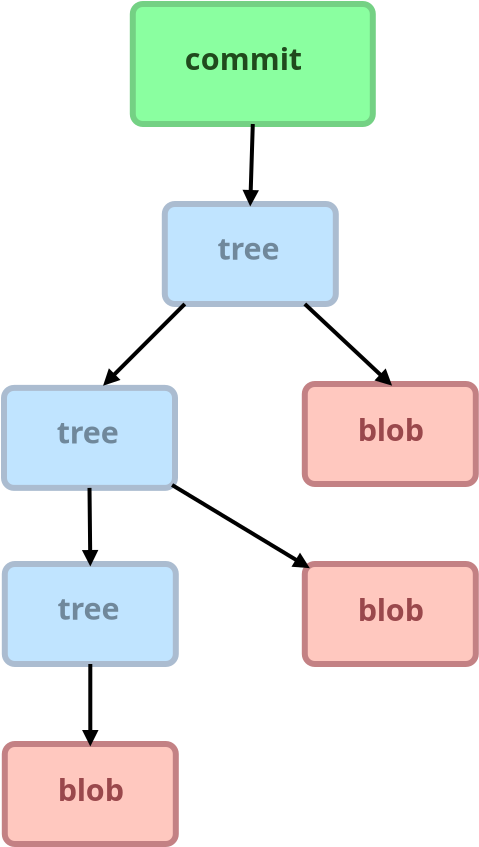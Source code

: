 <?xml version="1.0" encoding="UTF-8"?>
<dia:diagram xmlns:dia="http://www.lysator.liu.se/~alla/dia/">
  <dia:layer name="Background" visible="true" active="true">
    <dia:object type="Standard - Box" version="0" id="O0">
      <dia:attribute name="obj_pos">
        <dia:point val="17.4,1"/>
      </dia:attribute>
      <dia:attribute name="obj_bb">
        <dia:rectangle val="17.25,0.85;29.55,7.15"/>
      </dia:attribute>
      <dia:attribute name="elem_corner">
        <dia:point val="17.4,1"/>
      </dia:attribute>
      <dia:attribute name="elem_width">
        <dia:real val="12"/>
      </dia:attribute>
      <dia:attribute name="elem_height">
        <dia:real val="6"/>
      </dia:attribute>
      <dia:attribute name="border_width">
        <dia:real val="0.3"/>
      </dia:attribute>
      <dia:attribute name="border_color">
        <dia:color val="#74d184"/>
      </dia:attribute>
      <dia:attribute name="inner_color">
        <dia:color val="#8affa0"/>
      </dia:attribute>
      <dia:attribute name="show_background">
        <dia:boolean val="true"/>
      </dia:attribute>
      <dia:attribute name="corner_radius">
        <dia:real val="0.5"/>
      </dia:attribute>
    </dia:object>
    <dia:object type="Standard - Text" version="1" id="O1">
      <dia:attribute name="obj_pos">
        <dia:point val="20,4.3"/>
      </dia:attribute>
      <dia:attribute name="obj_bb">
        <dia:rectangle val="20,2.885;26.375,4.66"/>
      </dia:attribute>
      <dia:attribute name="text">
        <dia:composite type="text">
          <dia:attribute name="string">
            <dia:string>#commit#</dia:string>
          </dia:attribute>
          <dia:attribute name="font">
            <dia:font family="sans" style="80" name="Helvetica-Bold"/>
          </dia:attribute>
          <dia:attribute name="height">
            <dia:real val="1.905"/>
          </dia:attribute>
          <dia:attribute name="pos">
            <dia:point val="20,4.3"/>
          </dia:attribute>
          <dia:attribute name="color">
            <dia:color val="#204a1d"/>
          </dia:attribute>
          <dia:attribute name="alignment">
            <dia:enum val="0"/>
          </dia:attribute>
        </dia:composite>
      </dia:attribute>
      <dia:attribute name="valign">
        <dia:enum val="3"/>
      </dia:attribute>
    </dia:object>
    <dia:group>
      <dia:object type="Standard - Box" version="0" id="O2">
        <dia:attribute name="obj_pos">
          <dia:point val="19,11"/>
        </dia:attribute>
        <dia:attribute name="obj_bb">
          <dia:rectangle val="18.85,10.85;27.7,16.15"/>
        </dia:attribute>
        <dia:attribute name="elem_corner">
          <dia:point val="19,11"/>
        </dia:attribute>
        <dia:attribute name="elem_width">
          <dia:real val="8.55"/>
        </dia:attribute>
        <dia:attribute name="elem_height">
          <dia:real val="5"/>
        </dia:attribute>
        <dia:attribute name="border_width">
          <dia:real val="0.3"/>
        </dia:attribute>
        <dia:attribute name="border_color">
          <dia:color val="#abbcd0"/>
        </dia:attribute>
        <dia:attribute name="inner_color">
          <dia:color val="#c0e4ff"/>
        </dia:attribute>
        <dia:attribute name="show_background">
          <dia:boolean val="true"/>
        </dia:attribute>
        <dia:attribute name="corner_radius">
          <dia:real val="0.5"/>
        </dia:attribute>
      </dia:object>
      <dia:object type="Standard - Text" version="1" id="O3">
        <dia:attribute name="obj_pos">
          <dia:point val="21.635,13.785"/>
        </dia:attribute>
        <dia:attribute name="obj_bb">
          <dia:rectangle val="21.635,12.37;25.18,14.145"/>
        </dia:attribute>
        <dia:attribute name="text">
          <dia:composite type="text">
            <dia:attribute name="string">
              <dia:string>#tree#</dia:string>
            </dia:attribute>
            <dia:attribute name="font">
              <dia:font family="sans" style="80" name="Helvetica-Bold"/>
            </dia:attribute>
            <dia:attribute name="height">
              <dia:real val="1.905"/>
            </dia:attribute>
            <dia:attribute name="pos">
              <dia:point val="21.635,13.785"/>
            </dia:attribute>
            <dia:attribute name="color">
              <dia:color val="#70889b"/>
            </dia:attribute>
            <dia:attribute name="alignment">
              <dia:enum val="0"/>
            </dia:attribute>
          </dia:composite>
        </dia:attribute>
        <dia:attribute name="valign">
          <dia:enum val="3"/>
        </dia:attribute>
      </dia:object>
    </dia:group>
    <dia:group>
      <dia:object type="Standard - Box" version="0" id="O4">
        <dia:attribute name="obj_pos">
          <dia:point val="10.96,20.195"/>
        </dia:attribute>
        <dia:attribute name="obj_bb">
          <dia:rectangle val="10.81,20.045;19.66,25.345"/>
        </dia:attribute>
        <dia:attribute name="elem_corner">
          <dia:point val="10.96,20.195"/>
        </dia:attribute>
        <dia:attribute name="elem_width">
          <dia:real val="8.55"/>
        </dia:attribute>
        <dia:attribute name="elem_height">
          <dia:real val="5"/>
        </dia:attribute>
        <dia:attribute name="border_width">
          <dia:real val="0.3"/>
        </dia:attribute>
        <dia:attribute name="border_color">
          <dia:color val="#abbcd0"/>
        </dia:attribute>
        <dia:attribute name="inner_color">
          <dia:color val="#c0e4ff"/>
        </dia:attribute>
        <dia:attribute name="show_background">
          <dia:boolean val="true"/>
        </dia:attribute>
        <dia:attribute name="corner_radius">
          <dia:real val="0.5"/>
        </dia:attribute>
      </dia:object>
      <dia:object type="Standard - Text" version="1" id="O5">
        <dia:attribute name="obj_pos">
          <dia:point val="13.595,22.98"/>
        </dia:attribute>
        <dia:attribute name="obj_bb">
          <dia:rectangle val="13.595,21.565;17.14,23.34"/>
        </dia:attribute>
        <dia:attribute name="text">
          <dia:composite type="text">
            <dia:attribute name="string">
              <dia:string>#tree#</dia:string>
            </dia:attribute>
            <dia:attribute name="font">
              <dia:font family="sans" style="80" name="Helvetica-Bold"/>
            </dia:attribute>
            <dia:attribute name="height">
              <dia:real val="1.905"/>
            </dia:attribute>
            <dia:attribute name="pos">
              <dia:point val="13.595,22.98"/>
            </dia:attribute>
            <dia:attribute name="color">
              <dia:color val="#70889b"/>
            </dia:attribute>
            <dia:attribute name="alignment">
              <dia:enum val="0"/>
            </dia:attribute>
          </dia:composite>
        </dia:attribute>
        <dia:attribute name="valign">
          <dia:enum val="3"/>
        </dia:attribute>
      </dia:object>
    </dia:group>
    <dia:group>
      <dia:object type="Standard - Box" version="0" id="O6">
        <dia:attribute name="obj_pos">
          <dia:point val="11,29"/>
        </dia:attribute>
        <dia:attribute name="obj_bb">
          <dia:rectangle val="10.85,28.85;19.7,34.15"/>
        </dia:attribute>
        <dia:attribute name="elem_corner">
          <dia:point val="11,29"/>
        </dia:attribute>
        <dia:attribute name="elem_width">
          <dia:real val="8.55"/>
        </dia:attribute>
        <dia:attribute name="elem_height">
          <dia:real val="5"/>
        </dia:attribute>
        <dia:attribute name="border_width">
          <dia:real val="0.3"/>
        </dia:attribute>
        <dia:attribute name="border_color">
          <dia:color val="#abbcd0"/>
        </dia:attribute>
        <dia:attribute name="inner_color">
          <dia:color val="#c0e4ff"/>
        </dia:attribute>
        <dia:attribute name="show_background">
          <dia:boolean val="true"/>
        </dia:attribute>
        <dia:attribute name="corner_radius">
          <dia:real val="0.5"/>
        </dia:attribute>
      </dia:object>
      <dia:object type="Standard - Text" version="1" id="O7">
        <dia:attribute name="obj_pos">
          <dia:point val="13.635,31.785"/>
        </dia:attribute>
        <dia:attribute name="obj_bb">
          <dia:rectangle val="13.635,30.37;17.18,32.145"/>
        </dia:attribute>
        <dia:attribute name="text">
          <dia:composite type="text">
            <dia:attribute name="string">
              <dia:string>#tree#</dia:string>
            </dia:attribute>
            <dia:attribute name="font">
              <dia:font family="sans" style="80" name="Helvetica-Bold"/>
            </dia:attribute>
            <dia:attribute name="height">
              <dia:real val="1.905"/>
            </dia:attribute>
            <dia:attribute name="pos">
              <dia:point val="13.635,31.785"/>
            </dia:attribute>
            <dia:attribute name="color">
              <dia:color val="#70889b"/>
            </dia:attribute>
            <dia:attribute name="alignment">
              <dia:enum val="0"/>
            </dia:attribute>
          </dia:composite>
        </dia:attribute>
        <dia:attribute name="valign">
          <dia:enum val="3"/>
        </dia:attribute>
      </dia:object>
    </dia:group>
    <dia:group>
      <dia:object type="Standard - Box" version="0" id="O8">
        <dia:attribute name="obj_pos">
          <dia:point val="11,38"/>
        </dia:attribute>
        <dia:attribute name="obj_bb">
          <dia:rectangle val="10.85,37.85;19.7,43.15"/>
        </dia:attribute>
        <dia:attribute name="elem_corner">
          <dia:point val="11,38"/>
        </dia:attribute>
        <dia:attribute name="elem_width">
          <dia:real val="8.55"/>
        </dia:attribute>
        <dia:attribute name="elem_height">
          <dia:real val="5"/>
        </dia:attribute>
        <dia:attribute name="border_width">
          <dia:real val="0.3"/>
        </dia:attribute>
        <dia:attribute name="border_color">
          <dia:color val="#c38184"/>
        </dia:attribute>
        <dia:attribute name="inner_color">
          <dia:color val="#ffc8bf"/>
        </dia:attribute>
        <dia:attribute name="show_background">
          <dia:boolean val="true"/>
        </dia:attribute>
        <dia:attribute name="corner_radius">
          <dia:real val="0.5"/>
        </dia:attribute>
      </dia:object>
      <dia:object type="Standard - Text" version="1" id="O9">
        <dia:attribute name="obj_pos">
          <dia:point val="13.65,40.85"/>
        </dia:attribute>
        <dia:attribute name="obj_bb">
          <dia:rectangle val="13.65,39.435;17.4,41.21"/>
        </dia:attribute>
        <dia:attribute name="text">
          <dia:composite type="text">
            <dia:attribute name="string">
              <dia:string>#blob#</dia:string>
            </dia:attribute>
            <dia:attribute name="font">
              <dia:font family="sans" style="80" name="Helvetica-Bold"/>
            </dia:attribute>
            <dia:attribute name="height">
              <dia:real val="1.905"/>
            </dia:attribute>
            <dia:attribute name="pos">
              <dia:point val="13.65,40.85"/>
            </dia:attribute>
            <dia:attribute name="color">
              <dia:color val="#9a484c"/>
            </dia:attribute>
            <dia:attribute name="alignment">
              <dia:enum val="0"/>
            </dia:attribute>
          </dia:composite>
        </dia:attribute>
        <dia:attribute name="valign">
          <dia:enum val="3"/>
        </dia:attribute>
      </dia:object>
    </dia:group>
    <dia:group>
      <dia:object type="Standard - Box" version="0" id="O10">
        <dia:attribute name="obj_pos">
          <dia:point val="26,20"/>
        </dia:attribute>
        <dia:attribute name="obj_bb">
          <dia:rectangle val="25.85,19.85;34.7,25.15"/>
        </dia:attribute>
        <dia:attribute name="elem_corner">
          <dia:point val="26,20"/>
        </dia:attribute>
        <dia:attribute name="elem_width">
          <dia:real val="8.55"/>
        </dia:attribute>
        <dia:attribute name="elem_height">
          <dia:real val="5"/>
        </dia:attribute>
        <dia:attribute name="border_width">
          <dia:real val="0.3"/>
        </dia:attribute>
        <dia:attribute name="border_color">
          <dia:color val="#c38184"/>
        </dia:attribute>
        <dia:attribute name="inner_color">
          <dia:color val="#ffc8bf"/>
        </dia:attribute>
        <dia:attribute name="show_background">
          <dia:boolean val="true"/>
        </dia:attribute>
        <dia:attribute name="corner_radius">
          <dia:real val="0.5"/>
        </dia:attribute>
      </dia:object>
      <dia:object type="Standard - Text" version="1" id="O11">
        <dia:attribute name="obj_pos">
          <dia:point val="28.65,22.85"/>
        </dia:attribute>
        <dia:attribute name="obj_bb">
          <dia:rectangle val="28.65,21.435;32.4,23.21"/>
        </dia:attribute>
        <dia:attribute name="text">
          <dia:composite type="text">
            <dia:attribute name="string">
              <dia:string>#blob#</dia:string>
            </dia:attribute>
            <dia:attribute name="font">
              <dia:font family="sans" style="80" name="Helvetica-Bold"/>
            </dia:attribute>
            <dia:attribute name="height">
              <dia:real val="1.905"/>
            </dia:attribute>
            <dia:attribute name="pos">
              <dia:point val="28.65,22.85"/>
            </dia:attribute>
            <dia:attribute name="color">
              <dia:color val="#9a484c"/>
            </dia:attribute>
            <dia:attribute name="alignment">
              <dia:enum val="0"/>
            </dia:attribute>
          </dia:composite>
        </dia:attribute>
        <dia:attribute name="valign">
          <dia:enum val="3"/>
        </dia:attribute>
      </dia:object>
    </dia:group>
    <dia:group>
      <dia:object type="Standard - Box" version="0" id="O12">
        <dia:attribute name="obj_pos">
          <dia:point val="26,29"/>
        </dia:attribute>
        <dia:attribute name="obj_bb">
          <dia:rectangle val="25.85,28.85;34.7,34.15"/>
        </dia:attribute>
        <dia:attribute name="elem_corner">
          <dia:point val="26,29"/>
        </dia:attribute>
        <dia:attribute name="elem_width">
          <dia:real val="8.55"/>
        </dia:attribute>
        <dia:attribute name="elem_height">
          <dia:real val="5"/>
        </dia:attribute>
        <dia:attribute name="border_width">
          <dia:real val="0.3"/>
        </dia:attribute>
        <dia:attribute name="border_color">
          <dia:color val="#c38184"/>
        </dia:attribute>
        <dia:attribute name="inner_color">
          <dia:color val="#ffc8bf"/>
        </dia:attribute>
        <dia:attribute name="show_background">
          <dia:boolean val="true"/>
        </dia:attribute>
        <dia:attribute name="corner_radius">
          <dia:real val="0.5"/>
        </dia:attribute>
      </dia:object>
      <dia:object type="Standard - Text" version="1" id="O13">
        <dia:attribute name="obj_pos">
          <dia:point val="28.65,31.85"/>
        </dia:attribute>
        <dia:attribute name="obj_bb">
          <dia:rectangle val="28.65,30.435;32.4,32.21"/>
        </dia:attribute>
        <dia:attribute name="text">
          <dia:composite type="text">
            <dia:attribute name="string">
              <dia:string>#blob#</dia:string>
            </dia:attribute>
            <dia:attribute name="font">
              <dia:font family="sans" style="80" name="Helvetica-Bold"/>
            </dia:attribute>
            <dia:attribute name="height">
              <dia:real val="1.905"/>
            </dia:attribute>
            <dia:attribute name="pos">
              <dia:point val="28.65,31.85"/>
            </dia:attribute>
            <dia:attribute name="color">
              <dia:color val="#9a484c"/>
            </dia:attribute>
            <dia:attribute name="alignment">
              <dia:enum val="0"/>
            </dia:attribute>
          </dia:composite>
        </dia:attribute>
        <dia:attribute name="valign">
          <dia:enum val="3"/>
        </dia:attribute>
      </dia:object>
    </dia:group>
    <dia:object type="Standard - Line" version="0" id="O14">
      <dia:attribute name="obj_pos">
        <dia:point val="23.275,11"/>
      </dia:attribute>
      <dia:attribute name="obj_bb">
        <dia:rectangle val="22.885,6.897;23.709,11.123"/>
      </dia:attribute>
      <dia:attribute name="conn_endpoints">
        <dia:point val="23.275,11"/>
        <dia:point val="23.4,7"/>
      </dia:attribute>
      <dia:attribute name="numcp">
        <dia:int val="1"/>
      </dia:attribute>
      <dia:attribute name="line_width">
        <dia:real val="0.2"/>
      </dia:attribute>
      <dia:attribute name="start_arrow">
        <dia:enum val="3"/>
      </dia:attribute>
      <dia:attribute name="start_arrow_length">
        <dia:real val="0.5"/>
      </dia:attribute>
      <dia:attribute name="start_arrow_width">
        <dia:real val="0.5"/>
      </dia:attribute>
      <dia:connections>
        <dia:connection handle="0" to="O2" connection="1"/>
        <dia:connection handle="1" to="O0" connection="6"/>
      </dia:connections>
    </dia:object>
    <dia:object type="Standard - Line" version="0" id="O15">
      <dia:attribute name="obj_pos">
        <dia:point val="26.146,29.146"/>
      </dia:attribute>
      <dia:attribute name="obj_bb">
        <dia:rectangle val="19.226,24.911;26.284,29.284"/>
      </dia:attribute>
      <dia:attribute name="conn_endpoints">
        <dia:point val="26.146,29.146"/>
        <dia:point val="19.364,25.049"/>
      </dia:attribute>
      <dia:attribute name="numcp">
        <dia:int val="1"/>
      </dia:attribute>
      <dia:attribute name="line_width">
        <dia:real val="0.2"/>
      </dia:attribute>
      <dia:attribute name="start_arrow">
        <dia:enum val="3"/>
      </dia:attribute>
      <dia:attribute name="start_arrow_length">
        <dia:real val="0.5"/>
      </dia:attribute>
      <dia:attribute name="start_arrow_width">
        <dia:real val="0.5"/>
      </dia:attribute>
      <dia:connections>
        <dia:connection handle="0" to="O12" connection="0"/>
        <dia:connection handle="1" to="O4" connection="7"/>
      </dia:connections>
    </dia:object>
    <dia:object type="Standard - Line" version="0" id="O16">
      <dia:attribute name="obj_pos">
        <dia:point val="15.275,29"/>
      </dia:attribute>
      <dia:attribute name="obj_bb">
        <dia:rectangle val="14.856,25.094;15.679,29.124"/>
      </dia:attribute>
      <dia:attribute name="conn_endpoints">
        <dia:point val="15.275,29"/>
        <dia:point val="15.235,25.195"/>
      </dia:attribute>
      <dia:attribute name="numcp">
        <dia:int val="1"/>
      </dia:attribute>
      <dia:attribute name="line_width">
        <dia:real val="0.2"/>
      </dia:attribute>
      <dia:attribute name="start_arrow">
        <dia:enum val="3"/>
      </dia:attribute>
      <dia:attribute name="start_arrow_length">
        <dia:real val="0.5"/>
      </dia:attribute>
      <dia:attribute name="start_arrow_width">
        <dia:real val="0.5"/>
      </dia:attribute>
      <dia:connections>
        <dia:connection handle="0" to="O6" connection="1"/>
        <dia:connection handle="1" to="O4" connection="6"/>
      </dia:connections>
    </dia:object>
    <dia:object type="Standard - Line" version="0" id="O17">
      <dia:attribute name="obj_pos">
        <dia:point val="15.275,38"/>
      </dia:attribute>
      <dia:attribute name="obj_bb">
        <dia:rectangle val="14.863,33.9;15.687,38.124"/>
      </dia:attribute>
      <dia:attribute name="conn_endpoints">
        <dia:point val="15.275,38"/>
        <dia:point val="15.275,34"/>
      </dia:attribute>
      <dia:attribute name="numcp">
        <dia:int val="1"/>
      </dia:attribute>
      <dia:attribute name="line_width">
        <dia:real val="0.2"/>
      </dia:attribute>
      <dia:attribute name="start_arrow">
        <dia:enum val="3"/>
      </dia:attribute>
      <dia:attribute name="start_arrow_length">
        <dia:real val="0.5"/>
      </dia:attribute>
      <dia:attribute name="start_arrow_width">
        <dia:real val="0.5"/>
      </dia:attribute>
      <dia:connections>
        <dia:connection handle="0" to="O8" connection="1"/>
        <dia:connection handle="1" to="O6" connection="6"/>
      </dia:connections>
    </dia:object>
    <dia:object type="Standard - Line" version="0" id="O18">
      <dia:attribute name="obj_pos">
        <dia:point val="16,20"/>
      </dia:attribute>
      <dia:attribute name="obj_bb">
        <dia:rectangle val="15.859,15.859;20.141,20.141"/>
      </dia:attribute>
      <dia:attribute name="conn_endpoints">
        <dia:point val="16,20"/>
        <dia:point val="20,16"/>
      </dia:attribute>
      <dia:attribute name="numcp">
        <dia:int val="1"/>
      </dia:attribute>
      <dia:attribute name="line_width">
        <dia:real val="0.2"/>
      </dia:attribute>
      <dia:attribute name="start_arrow">
        <dia:enum val="3"/>
      </dia:attribute>
      <dia:attribute name="start_arrow_length">
        <dia:real val="0.5"/>
      </dia:attribute>
      <dia:attribute name="start_arrow_width">
        <dia:real val="0.5"/>
      </dia:attribute>
    </dia:object>
    <dia:object type="Standard - Line" version="0" id="O19">
      <dia:attribute name="obj_pos">
        <dia:point val="30.275,20"/>
      </dia:attribute>
      <dia:attribute name="obj_bb">
        <dia:rectangle val="25.859,15.859;30.416,20.141"/>
      </dia:attribute>
      <dia:attribute name="conn_endpoints">
        <dia:point val="30.275,20"/>
        <dia:point val="26,16"/>
      </dia:attribute>
      <dia:attribute name="numcp">
        <dia:int val="1"/>
      </dia:attribute>
      <dia:attribute name="line_width">
        <dia:real val="0.2"/>
      </dia:attribute>
      <dia:attribute name="start_arrow">
        <dia:enum val="3"/>
      </dia:attribute>
      <dia:attribute name="start_arrow_length">
        <dia:real val="0.5"/>
      </dia:attribute>
      <dia:attribute name="start_arrow_width">
        <dia:real val="0.5"/>
      </dia:attribute>
      <dia:connections>
        <dia:connection handle="0" to="O10" connection="1"/>
      </dia:connections>
    </dia:object>
  </dia:layer>
</dia:diagram>
